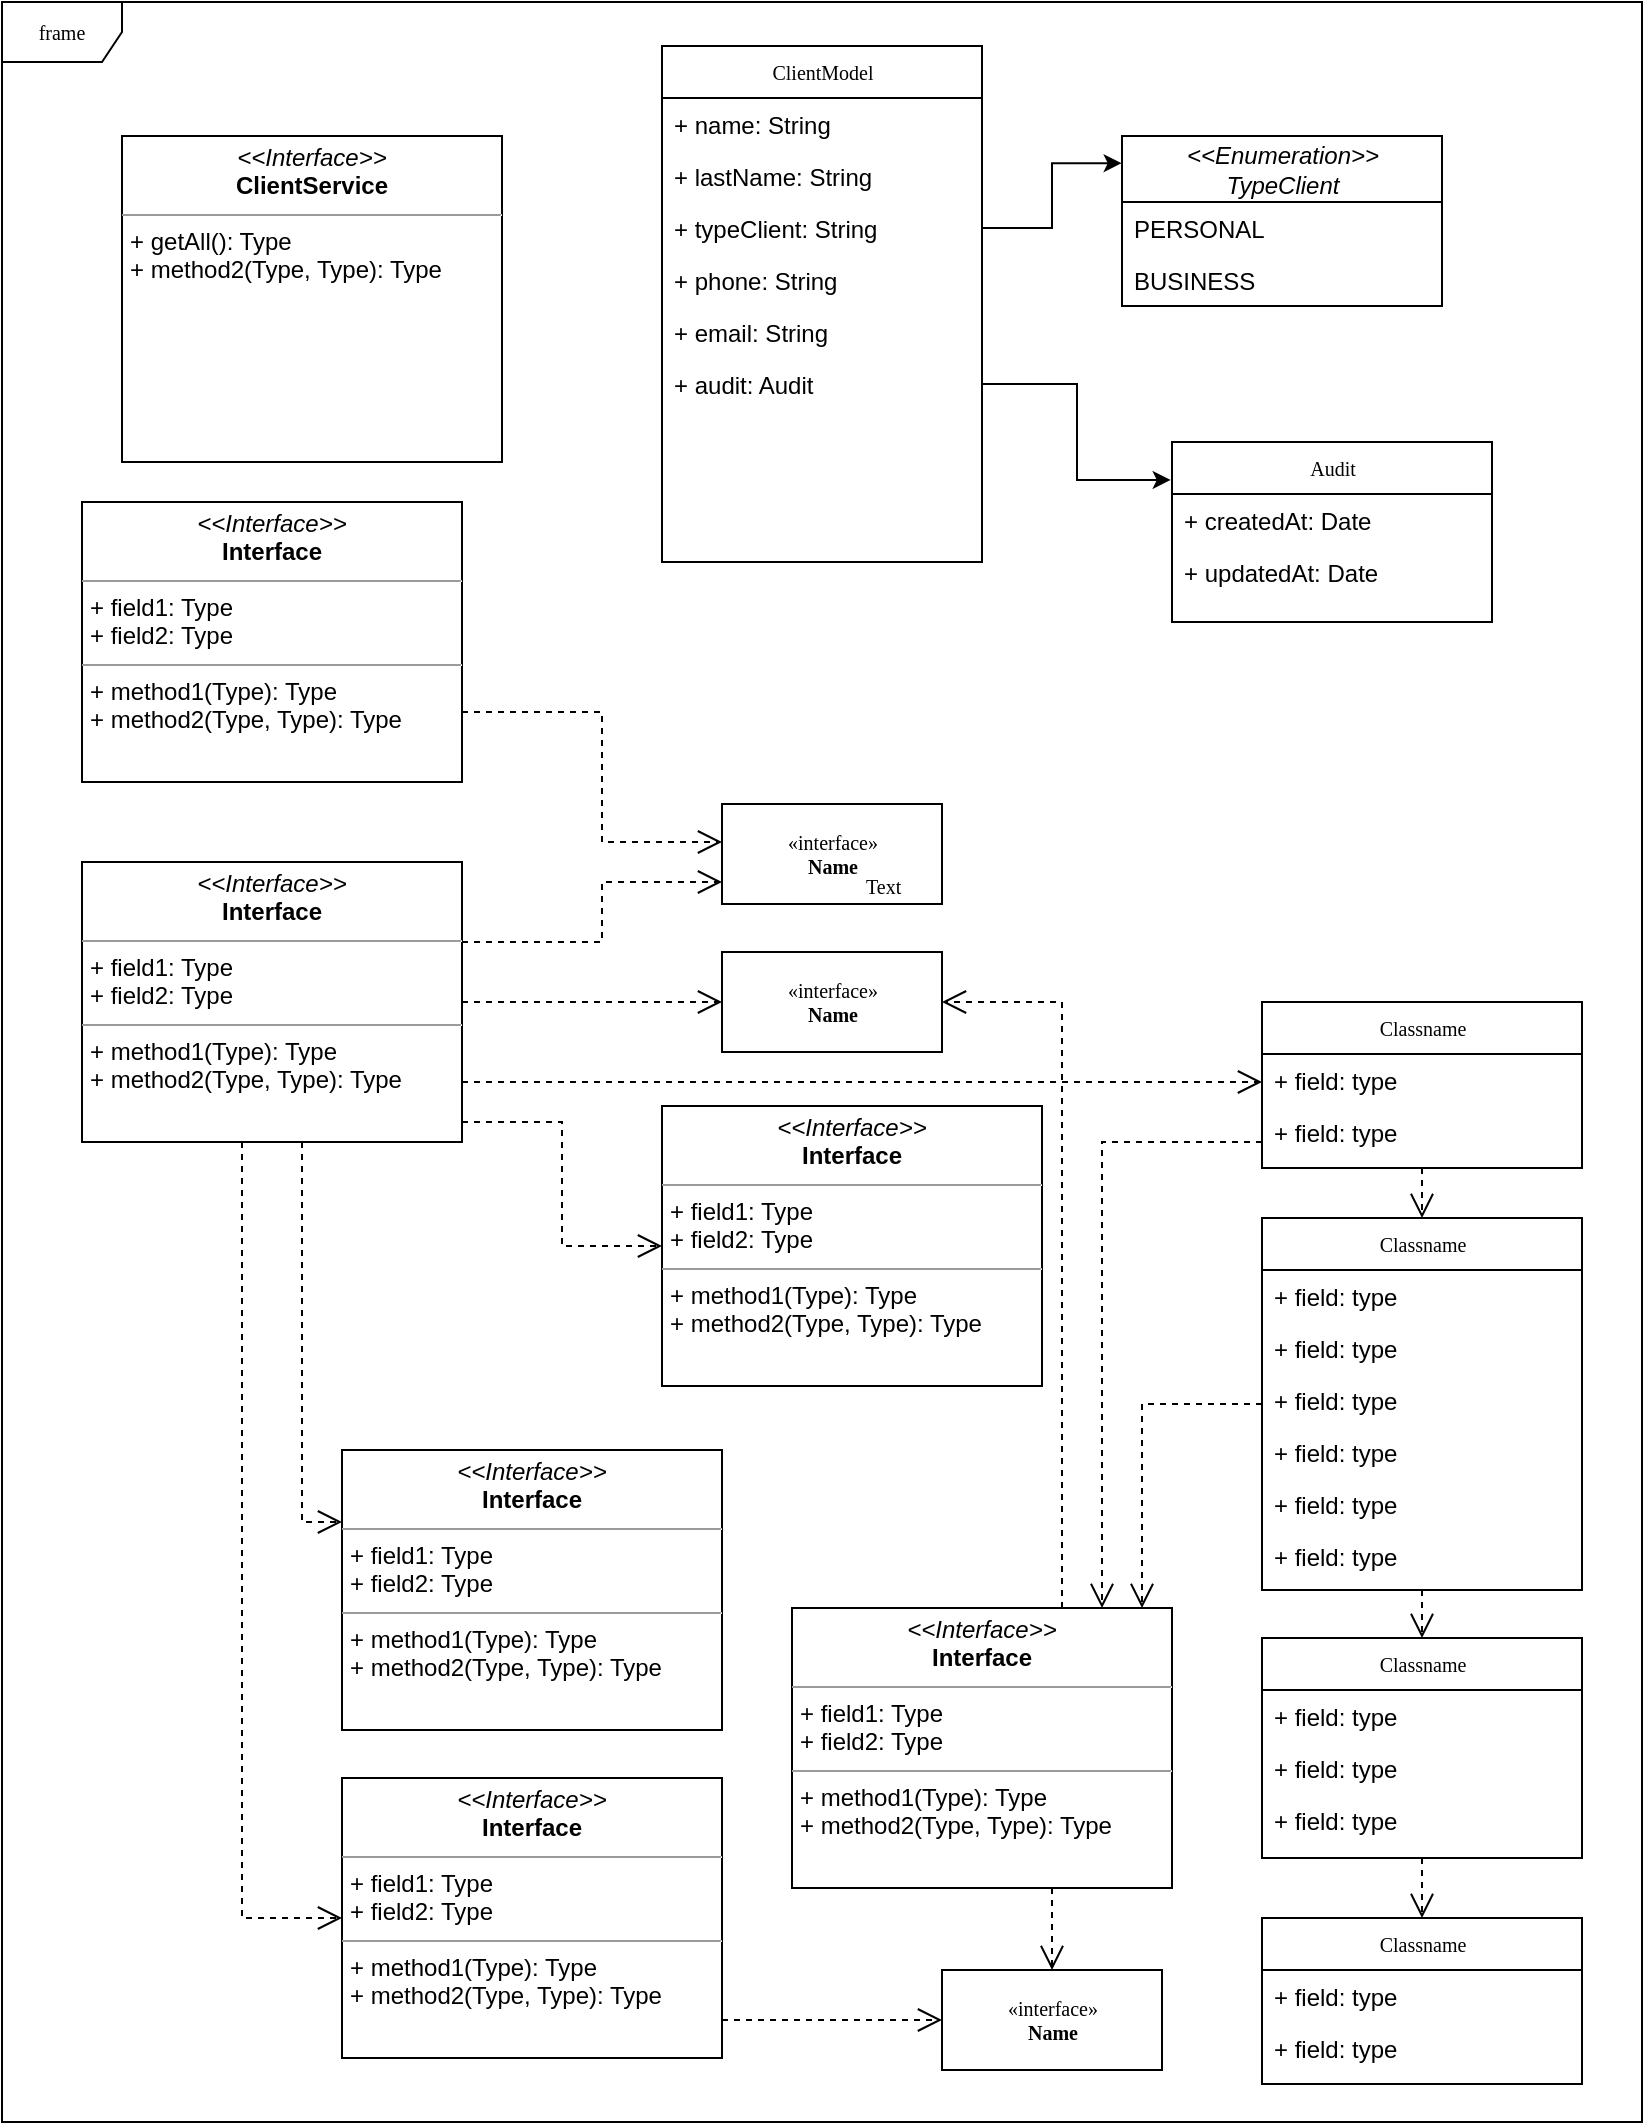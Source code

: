 <mxfile version="26.2.2" pages="3">
  <diagram name="Page-1" id="c4acf3e9-155e-7222-9cf6-157b1a14988f">
    <mxGraphModel dx="989" dy="576" grid="1" gridSize="10" guides="1" tooltips="1" connect="1" arrows="1" fold="1" page="1" pageScale="1" pageWidth="850" pageHeight="1100" background="none" math="0" shadow="0">
      <root>
        <mxCell id="0" />
        <mxCell id="1" parent="0" />
        <mxCell id="17acba5748e5396b-1" value="frame" style="shape=umlFrame;whiteSpace=wrap;html=1;rounded=0;shadow=0;comic=0;labelBackgroundColor=none;strokeWidth=1;fontFamily=Verdana;fontSize=10;align=center;" parent="1" vertex="1">
          <mxGeometry x="20" y="20" width="820" height="1060" as="geometry" />
        </mxCell>
        <mxCell id="5d2195bd80daf111-38" style="edgeStyle=orthogonalEdgeStyle;rounded=0;html=1;dashed=1;labelBackgroundColor=none;startFill=0;endArrow=open;endFill=0;endSize=10;fontFamily=Verdana;fontSize=10;" parent="1" source="17acba5748e5396b-2" target="5d2195bd80daf111-9" edge="1">
          <mxGeometry relative="1" as="geometry">
            <Array as="points">
              <mxPoint x="590" y="721" />
            </Array>
          </mxGeometry>
        </mxCell>
        <mxCell id="5d2195bd80daf111-40" style="edgeStyle=orthogonalEdgeStyle;rounded=0;html=1;dashed=1;labelBackgroundColor=none;startFill=0;endArrow=open;endFill=0;endSize=10;fontFamily=Verdana;fontSize=10;" parent="1" source="17acba5748e5396b-2" target="5d2195bd80daf111-1" edge="1">
          <mxGeometry relative="1" as="geometry">
            <Array as="points" />
          </mxGeometry>
        </mxCell>
        <mxCell id="17acba5748e5396b-2" value="Classname" style="swimlane;html=1;fontStyle=0;childLayout=stackLayout;horizontal=1;startSize=26;fillColor=none;horizontalStack=0;resizeParent=1;resizeLast=0;collapsible=1;marginBottom=0;swimlaneFillColor=#ffffff;rounded=0;shadow=0;comic=0;labelBackgroundColor=none;strokeWidth=1;fontFamily=Verdana;fontSize=10;align=center;" parent="1" vertex="1">
          <mxGeometry x="650" y="628" width="160" height="186" as="geometry" />
        </mxCell>
        <mxCell id="17acba5748e5396b-3" value="+ field: type" style="text;html=1;strokeColor=none;fillColor=none;align=left;verticalAlign=top;spacingLeft=4;spacingRight=4;whiteSpace=wrap;overflow=hidden;rotatable=0;points=[[0,0.5],[1,0.5]];portConstraint=eastwest;" parent="17acba5748e5396b-2" vertex="1">
          <mxGeometry y="26" width="160" height="26" as="geometry" />
        </mxCell>
        <mxCell id="17acba5748e5396b-4" value="+ field: type" style="text;html=1;strokeColor=none;fillColor=none;align=left;verticalAlign=top;spacingLeft=4;spacingRight=4;whiteSpace=wrap;overflow=hidden;rotatable=0;points=[[0,0.5],[1,0.5]];portConstraint=eastwest;" parent="17acba5748e5396b-2" vertex="1">
          <mxGeometry y="52" width="160" height="26" as="geometry" />
        </mxCell>
        <mxCell id="17acba5748e5396b-6" value="+ field: type" style="text;html=1;strokeColor=none;fillColor=none;align=left;verticalAlign=top;spacingLeft=4;spacingRight=4;whiteSpace=wrap;overflow=hidden;rotatable=0;points=[[0,0.5],[1,0.5]];portConstraint=eastwest;" parent="17acba5748e5396b-2" vertex="1">
          <mxGeometry y="78" width="160" height="26" as="geometry" />
        </mxCell>
        <mxCell id="17acba5748e5396b-9" value="+ field: type" style="text;html=1;strokeColor=none;fillColor=none;align=left;verticalAlign=top;spacingLeft=4;spacingRight=4;whiteSpace=wrap;overflow=hidden;rotatable=0;points=[[0,0.5],[1,0.5]];portConstraint=eastwest;" parent="17acba5748e5396b-2" vertex="1">
          <mxGeometry y="104" width="160" height="26" as="geometry" />
        </mxCell>
        <mxCell id="17acba5748e5396b-10" value="+ field: type" style="text;html=1;strokeColor=none;fillColor=none;align=left;verticalAlign=top;spacingLeft=4;spacingRight=4;whiteSpace=wrap;overflow=hidden;rotatable=0;points=[[0,0.5],[1,0.5]];portConstraint=eastwest;" parent="17acba5748e5396b-2" vertex="1">
          <mxGeometry y="130" width="160" height="26" as="geometry" />
        </mxCell>
        <mxCell id="17acba5748e5396b-8" value="+ field: type" style="text;html=1;strokeColor=none;fillColor=none;align=left;verticalAlign=top;spacingLeft=4;spacingRight=4;whiteSpace=wrap;overflow=hidden;rotatable=0;points=[[0,0.5],[1,0.5]];portConstraint=eastwest;" parent="17acba5748e5396b-2" vertex="1">
          <mxGeometry y="156" width="160" height="26" as="geometry" />
        </mxCell>
        <mxCell id="17acba5748e5396b-20" value="ClientModel" style="swimlane;html=1;fontStyle=0;childLayout=stackLayout;horizontal=1;startSize=26;fillColor=none;horizontalStack=0;resizeParent=1;resizeLast=0;collapsible=1;marginBottom=0;swimlaneFillColor=#ffffff;rounded=0;shadow=0;comic=0;labelBackgroundColor=none;strokeWidth=1;fontFamily=Verdana;fontSize=10;align=center;" parent="1" vertex="1">
          <mxGeometry x="350" y="42" width="160" height="258" as="geometry" />
        </mxCell>
        <mxCell id="17acba5748e5396b-21" value="+ name: String" style="text;html=1;strokeColor=none;fillColor=none;align=left;verticalAlign=top;spacingLeft=4;spacingRight=4;whiteSpace=wrap;overflow=hidden;rotatable=0;points=[[0,0.5],[1,0.5]];portConstraint=eastwest;" parent="17acba5748e5396b-20" vertex="1">
          <mxGeometry y="26" width="160" height="26" as="geometry" />
        </mxCell>
        <mxCell id="17acba5748e5396b-24" value="+ lastName: String" style="text;html=1;strokeColor=none;fillColor=none;align=left;verticalAlign=top;spacingLeft=4;spacingRight=4;whiteSpace=wrap;overflow=hidden;rotatable=0;points=[[0,0.5],[1,0.5]];portConstraint=eastwest;" parent="17acba5748e5396b-20" vertex="1">
          <mxGeometry y="52" width="160" height="26" as="geometry" />
        </mxCell>
        <mxCell id="17acba5748e5396b-26" value="+ typeClient: String" style="text;html=1;strokeColor=none;fillColor=none;align=left;verticalAlign=top;spacingLeft=4;spacingRight=4;whiteSpace=wrap;overflow=hidden;rotatable=0;points=[[0,0.5],[1,0.5]];portConstraint=eastwest;" parent="17acba5748e5396b-20" vertex="1">
          <mxGeometry y="78" width="160" height="26" as="geometry" />
        </mxCell>
        <mxCell id="fxJatiaY1eQ4EyGo6ne8-5" value="+ phone: String" style="text;html=1;strokeColor=none;fillColor=none;align=left;verticalAlign=top;spacingLeft=4;spacingRight=4;whiteSpace=wrap;overflow=hidden;rotatable=0;points=[[0,0.5],[1,0.5]];portConstraint=eastwest;" vertex="1" parent="17acba5748e5396b-20">
          <mxGeometry y="104" width="160" height="26" as="geometry" />
        </mxCell>
        <mxCell id="fxJatiaY1eQ4EyGo6ne8-6" value="+ email: String" style="text;html=1;strokeColor=none;fillColor=none;align=left;verticalAlign=top;spacingLeft=4;spacingRight=4;whiteSpace=wrap;overflow=hidden;rotatable=0;points=[[0,0.5],[1,0.5]];portConstraint=eastwest;" vertex="1" parent="17acba5748e5396b-20">
          <mxGeometry y="130" width="160" height="26" as="geometry" />
        </mxCell>
        <mxCell id="fxJatiaY1eQ4EyGo6ne8-13" value="+ audit: Audit" style="text;html=1;strokeColor=none;fillColor=none;align=left;verticalAlign=top;spacingLeft=4;spacingRight=4;whiteSpace=wrap;overflow=hidden;rotatable=0;points=[[0,0.5],[1,0.5]];portConstraint=eastwest;" vertex="1" parent="17acba5748e5396b-20">
          <mxGeometry y="156" width="160" height="26" as="geometry" />
        </mxCell>
        <mxCell id="fxJatiaY1eQ4EyGo6ne8-19" style="edgeStyle=orthogonalEdgeStyle;rounded=0;orthogonalLoop=1;jettySize=auto;html=1;exitX=1;exitY=0.5;exitDx=0;exitDy=0;" edge="1" parent="17acba5748e5396b-20" source="fxJatiaY1eQ4EyGo6ne8-6" target="fxJatiaY1eQ4EyGo6ne8-6">
          <mxGeometry relative="1" as="geometry" />
        </mxCell>
        <mxCell id="17acba5748e5396b-30" value="&lt;i style=&quot;font-family: Helvetica; font-size: 12px;&quot;&gt;&amp;lt;&amp;lt;Enumeration&amp;gt;&amp;gt;&lt;/i&gt;&lt;br style=&quot;font-family: Helvetica; font-size: 12px;&quot;&gt;&lt;div&gt;&lt;font face=&quot;Helvetica&quot;&gt;&lt;span style=&quot;font-size: 12px;&quot;&gt;&lt;i&gt;TypeClient&lt;/i&gt;&lt;/span&gt;&lt;/font&gt;&lt;/div&gt;" style="swimlane;html=1;fontStyle=0;childLayout=stackLayout;horizontal=1;startSize=33;fillColor=none;horizontalStack=0;resizeParent=1;resizeLast=0;collapsible=1;marginBottom=0;swimlaneFillColor=#ffffff;rounded=0;shadow=0;comic=0;labelBackgroundColor=none;strokeWidth=1;fontFamily=Verdana;fontSize=10;align=center;" parent="1" vertex="1">
          <mxGeometry x="580" y="87" width="160" height="85" as="geometry" />
        </mxCell>
        <mxCell id="17acba5748e5396b-31" value="PERSONAL" style="text;html=1;strokeColor=none;fillColor=none;align=left;verticalAlign=top;spacingLeft=4;spacingRight=4;whiteSpace=wrap;overflow=hidden;rotatable=0;points=[[0,0.5],[1,0.5]];portConstraint=eastwest;" parent="17acba5748e5396b-30" vertex="1">
          <mxGeometry y="33" width="160" height="26" as="geometry" />
        </mxCell>
        <mxCell id="17acba5748e5396b-33" value="BUSINESS" style="text;html=1;strokeColor=none;fillColor=none;align=left;verticalAlign=top;spacingLeft=4;spacingRight=4;whiteSpace=wrap;overflow=hidden;rotatable=0;points=[[0,0.5],[1,0.5]];portConstraint=eastwest;" parent="17acba5748e5396b-30" vertex="1">
          <mxGeometry y="59" width="160" height="26" as="geometry" />
        </mxCell>
        <mxCell id="17acba5748e5396b-44" value="Classname" style="swimlane;html=1;fontStyle=0;childLayout=stackLayout;horizontal=1;startSize=26;fillColor=none;horizontalStack=0;resizeParent=1;resizeLast=0;collapsible=1;marginBottom=0;swimlaneFillColor=#ffffff;rounded=0;shadow=0;comic=0;labelBackgroundColor=none;strokeWidth=1;fontFamily=Verdana;fontSize=10;align=center;" parent="1" vertex="1">
          <mxGeometry x="650" y="978" width="160" height="83" as="geometry" />
        </mxCell>
        <mxCell id="17acba5748e5396b-45" value="+ field: type" style="text;html=1;strokeColor=none;fillColor=none;align=left;verticalAlign=top;spacingLeft=4;spacingRight=4;whiteSpace=wrap;overflow=hidden;rotatable=0;points=[[0,0.5],[1,0.5]];portConstraint=eastwest;" parent="17acba5748e5396b-44" vertex="1">
          <mxGeometry y="26" width="160" height="26" as="geometry" />
        </mxCell>
        <mxCell id="17acba5748e5396b-47" value="+ field: type" style="text;html=1;strokeColor=none;fillColor=none;align=left;verticalAlign=top;spacingLeft=4;spacingRight=4;whiteSpace=wrap;overflow=hidden;rotatable=0;points=[[0,0.5],[1,0.5]];portConstraint=eastwest;" parent="17acba5748e5396b-44" vertex="1">
          <mxGeometry y="52" width="160" height="26" as="geometry" />
        </mxCell>
        <mxCell id="5d2195bd80daf111-39" style="edgeStyle=orthogonalEdgeStyle;rounded=0;html=1;dashed=1;labelBackgroundColor=none;startFill=0;endArrow=open;endFill=0;endSize=10;fontFamily=Verdana;fontSize=10;" parent="1" source="5d2195bd80daf111-1" target="17acba5748e5396b-44" edge="1">
          <mxGeometry relative="1" as="geometry" />
        </mxCell>
        <mxCell id="5d2195bd80daf111-1" value="Classname" style="swimlane;html=1;fontStyle=0;childLayout=stackLayout;horizontal=1;startSize=26;fillColor=none;horizontalStack=0;resizeParent=1;resizeLast=0;collapsible=1;marginBottom=0;swimlaneFillColor=#ffffff;rounded=0;shadow=0;comic=0;labelBackgroundColor=none;strokeWidth=1;fontFamily=Verdana;fontSize=10;align=center;" parent="1" vertex="1">
          <mxGeometry x="650" y="838" width="160" height="110" as="geometry" />
        </mxCell>
        <mxCell id="5d2195bd80daf111-2" value="+ field: type" style="text;html=1;strokeColor=none;fillColor=none;align=left;verticalAlign=top;spacingLeft=4;spacingRight=4;whiteSpace=wrap;overflow=hidden;rotatable=0;points=[[0,0.5],[1,0.5]];portConstraint=eastwest;" parent="5d2195bd80daf111-1" vertex="1">
          <mxGeometry y="26" width="160" height="26" as="geometry" />
        </mxCell>
        <mxCell id="5d2195bd80daf111-3" value="+ field: type" style="text;html=1;strokeColor=none;fillColor=none;align=left;verticalAlign=top;spacingLeft=4;spacingRight=4;whiteSpace=wrap;overflow=hidden;rotatable=0;points=[[0,0.5],[1,0.5]];portConstraint=eastwest;" parent="5d2195bd80daf111-1" vertex="1">
          <mxGeometry y="52" width="160" height="26" as="geometry" />
        </mxCell>
        <mxCell id="5d2195bd80daf111-4" value="+ field: type" style="text;html=1;strokeColor=none;fillColor=none;align=left;verticalAlign=top;spacingLeft=4;spacingRight=4;whiteSpace=wrap;overflow=hidden;rotatable=0;points=[[0,0.5],[1,0.5]];portConstraint=eastwest;" parent="5d2195bd80daf111-1" vertex="1">
          <mxGeometry y="78" width="160" height="26" as="geometry" />
        </mxCell>
        <mxCell id="5d2195bd80daf111-41" style="edgeStyle=orthogonalEdgeStyle;rounded=0;html=1;dashed=1;labelBackgroundColor=none;startFill=0;endArrow=open;endFill=0;endSize=10;fontFamily=Verdana;fontSize=10;" parent="1" source="5d2195bd80daf111-5" target="17acba5748e5396b-2" edge="1">
          <mxGeometry relative="1" as="geometry">
            <Array as="points" />
          </mxGeometry>
        </mxCell>
        <mxCell id="5d2195bd80daf111-5" value="Classname" style="swimlane;html=1;fontStyle=0;childLayout=stackLayout;horizontal=1;startSize=26;fillColor=none;horizontalStack=0;resizeParent=1;resizeLast=0;collapsible=1;marginBottom=0;swimlaneFillColor=#ffffff;rounded=0;shadow=0;comic=0;labelBackgroundColor=none;strokeWidth=1;fontFamily=Verdana;fontSize=10;align=center;" parent="1" vertex="1">
          <mxGeometry x="650" y="520" width="160" height="83" as="geometry" />
        </mxCell>
        <mxCell id="5d2195bd80daf111-6" value="+ field: type" style="text;html=1;strokeColor=none;fillColor=none;align=left;verticalAlign=top;spacingLeft=4;spacingRight=4;whiteSpace=wrap;overflow=hidden;rotatable=0;points=[[0,0.5],[1,0.5]];portConstraint=eastwest;" parent="5d2195bd80daf111-5" vertex="1">
          <mxGeometry y="26" width="160" height="26" as="geometry" />
        </mxCell>
        <mxCell id="5d2195bd80daf111-7" value="+ field: type" style="text;html=1;strokeColor=none;fillColor=none;align=left;verticalAlign=top;spacingLeft=4;spacingRight=4;whiteSpace=wrap;overflow=hidden;rotatable=0;points=[[0,0.5],[1,0.5]];portConstraint=eastwest;" parent="5d2195bd80daf111-5" vertex="1">
          <mxGeometry y="52" width="160" height="26" as="geometry" />
        </mxCell>
        <mxCell id="5d2195bd80daf111-8" value="&amp;laquo;interface&amp;raquo;&lt;br&gt;&lt;b&gt;Name&lt;/b&gt;" style="html=1;rounded=0;shadow=0;comic=0;labelBackgroundColor=none;strokeWidth=1;fontFamily=Verdana;fontSize=10;align=center;" parent="1" vertex="1">
          <mxGeometry x="490" y="1004" width="110" height="50" as="geometry" />
        </mxCell>
        <mxCell id="5d2195bd80daf111-35" style="edgeStyle=orthogonalEdgeStyle;rounded=0;html=1;dashed=1;labelBackgroundColor=none;startFill=0;endArrow=open;endFill=0;endSize=10;fontFamily=Verdana;fontSize=10;" parent="1" source="5d2195bd80daf111-9" target="5d2195bd80daf111-8" edge="1">
          <mxGeometry relative="1" as="geometry">
            <Array as="points">
              <mxPoint x="545" y="970" />
              <mxPoint x="545" y="970" />
            </Array>
          </mxGeometry>
        </mxCell>
        <mxCell id="5d2195bd80daf111-36" style="edgeStyle=orthogonalEdgeStyle;rounded=0;html=1;dashed=1;labelBackgroundColor=none;startFill=0;endArrow=open;endFill=0;endSize=10;fontFamily=Verdana;fontSize=10;" parent="1" source="5d2195bd80daf111-9" target="5d2195bd80daf111-13" edge="1">
          <mxGeometry relative="1" as="geometry">
            <Array as="points">
              <mxPoint x="550" y="520" />
            </Array>
          </mxGeometry>
        </mxCell>
        <mxCell id="5d2195bd80daf111-9" value="&lt;p style=&quot;margin:0px;margin-top:4px;text-align:center;&quot;&gt;&lt;i&gt;&amp;lt;&amp;lt;Interface&amp;gt;&amp;gt;&lt;/i&gt;&lt;br/&gt;&lt;b&gt;Interface&lt;/b&gt;&lt;/p&gt;&lt;hr size=&quot;1&quot;/&gt;&lt;p style=&quot;margin:0px;margin-left:4px;&quot;&gt;+ field1: Type&lt;br/&gt;+ field2: Type&lt;/p&gt;&lt;hr size=&quot;1&quot;/&gt;&lt;p style=&quot;margin:0px;margin-left:4px;&quot;&gt;+ method1(Type): Type&lt;br/&gt;+ method2(Type, Type): Type&lt;/p&gt;" style="verticalAlign=top;align=left;overflow=fill;fontSize=12;fontFamily=Helvetica;html=1;rounded=0;shadow=0;comic=0;labelBackgroundColor=none;strokeWidth=1" parent="1" vertex="1">
          <mxGeometry x="415" y="823" width="190" height="140" as="geometry" />
        </mxCell>
        <mxCell id="5d2195bd80daf111-10" value="&lt;p style=&quot;margin:0px;margin-top:4px;text-align:center;&quot;&gt;&lt;i&gt;&amp;lt;&amp;lt;Interface&amp;gt;&amp;gt;&lt;/i&gt;&lt;br/&gt;&lt;b&gt;Interface&lt;/b&gt;&lt;/p&gt;&lt;hr size=&quot;1&quot;/&gt;&lt;p style=&quot;margin:0px;margin-left:4px;&quot;&gt;+ field1: Type&lt;br/&gt;+ field2: Type&lt;/p&gt;&lt;hr size=&quot;1&quot;/&gt;&lt;p style=&quot;margin:0px;margin-left:4px;&quot;&gt;+ method1(Type): Type&lt;br/&gt;+ method2(Type, Type): Type&lt;/p&gt;" style="verticalAlign=top;align=left;overflow=fill;fontSize=12;fontFamily=Helvetica;html=1;rounded=0;shadow=0;comic=0;labelBackgroundColor=none;strokeWidth=1" parent="1" vertex="1">
          <mxGeometry x="350" y="572" width="190" height="140" as="geometry" />
        </mxCell>
        <mxCell id="5d2195bd80daf111-34" style="edgeStyle=orthogonalEdgeStyle;rounded=0;html=1;dashed=1;labelBackgroundColor=none;startFill=0;endArrow=open;endFill=0;endSize=10;fontFamily=Verdana;fontSize=10;" parent="1" source="5d2195bd80daf111-11" target="5d2195bd80daf111-8" edge="1">
          <mxGeometry relative="1" as="geometry">
            <Array as="points">
              <mxPoint x="410" y="1029" />
              <mxPoint x="410" y="1029" />
            </Array>
          </mxGeometry>
        </mxCell>
        <mxCell id="5d2195bd80daf111-11" value="&lt;p style=&quot;margin:0px;margin-top:4px;text-align:center;&quot;&gt;&lt;i&gt;&amp;lt;&amp;lt;Interface&amp;gt;&amp;gt;&lt;/i&gt;&lt;br/&gt;&lt;b&gt;Interface&lt;/b&gt;&lt;/p&gt;&lt;hr size=&quot;1&quot;/&gt;&lt;p style=&quot;margin:0px;margin-left:4px;&quot;&gt;+ field1: Type&lt;br/&gt;+ field2: Type&lt;/p&gt;&lt;hr size=&quot;1&quot;/&gt;&lt;p style=&quot;margin:0px;margin-left:4px;&quot;&gt;+ method1(Type): Type&lt;br/&gt;+ method2(Type, Type): Type&lt;/p&gt;" style="verticalAlign=top;align=left;overflow=fill;fontSize=12;fontFamily=Helvetica;html=1;rounded=0;shadow=0;comic=0;labelBackgroundColor=none;strokeWidth=1" parent="1" vertex="1">
          <mxGeometry x="190" y="908" width="190" height="140" as="geometry" />
        </mxCell>
        <mxCell id="5d2195bd80daf111-12" value="&lt;p style=&quot;margin:0px;margin-top:4px;text-align:center;&quot;&gt;&lt;i&gt;&amp;lt;&amp;lt;Interface&amp;gt;&amp;gt;&lt;/i&gt;&lt;br/&gt;&lt;b&gt;Interface&lt;/b&gt;&lt;/p&gt;&lt;hr size=&quot;1&quot;/&gt;&lt;p style=&quot;margin:0px;margin-left:4px;&quot;&gt;+ field1: Type&lt;br/&gt;+ field2: Type&lt;/p&gt;&lt;hr size=&quot;1&quot;/&gt;&lt;p style=&quot;margin:0px;margin-left:4px;&quot;&gt;+ method1(Type): Type&lt;br/&gt;+ method2(Type, Type): Type&lt;/p&gt;" style="verticalAlign=top;align=left;overflow=fill;fontSize=12;fontFamily=Helvetica;html=1;rounded=0;shadow=0;comic=0;labelBackgroundColor=none;strokeWidth=1" parent="1" vertex="1">
          <mxGeometry x="190" y="744" width="190" height="140" as="geometry" />
        </mxCell>
        <mxCell id="5d2195bd80daf111-13" value="&amp;laquo;interface&amp;raquo;&lt;br&gt;&lt;b&gt;Name&lt;/b&gt;" style="html=1;rounded=0;shadow=0;comic=0;labelBackgroundColor=none;strokeWidth=1;fontFamily=Verdana;fontSize=10;align=center;" parent="1" vertex="1">
          <mxGeometry x="380" y="495" width="110" height="50" as="geometry" />
        </mxCell>
        <mxCell id="5d2195bd80daf111-14" value="&amp;laquo;interface&amp;raquo;&lt;br&gt;&lt;b&gt;Name&lt;/b&gt;" style="html=1;rounded=0;shadow=0;comic=0;labelBackgroundColor=none;strokeWidth=1;fontFamily=Verdana;fontSize=10;align=center;" parent="1" vertex="1">
          <mxGeometry x="380" y="421" width="110" height="50" as="geometry" />
        </mxCell>
        <mxCell id="5d2195bd80daf111-16" value="Text" style="text;html=1;resizable=0;points=[];autosize=1;align=left;verticalAlign=top;spacingTop=-4;fontSize=10;fontFamily=Verdana;fontColor=#000000;" parent="1" vertex="1">
          <mxGeometry x="450" y="454" width="40" height="10" as="geometry" />
        </mxCell>
        <mxCell id="5d2195bd80daf111-18" value="&lt;p style=&quot;margin:0px;margin-top:4px;text-align:center;&quot;&gt;&lt;i&gt;&amp;lt;&amp;lt;Interface&amp;gt;&amp;gt;&lt;/i&gt;&lt;br&gt;&lt;b&gt;ClientService&lt;/b&gt;&lt;/p&gt;&lt;hr size=&quot;1&quot;&gt;&lt;p style=&quot;margin:0px;margin-left:4px;&quot;&gt;+ getAll(): Type&lt;br&gt;+ method2(Type, Type): Type&lt;/p&gt;" style="verticalAlign=top;align=left;overflow=fill;fontSize=12;fontFamily=Helvetica;html=1;rounded=0;shadow=0;comic=0;labelBackgroundColor=none;strokeWidth=1" parent="1" vertex="1">
          <mxGeometry x="80" y="87" width="190" height="163" as="geometry" />
        </mxCell>
        <mxCell id="5d2195bd80daf111-27" style="edgeStyle=orthogonalEdgeStyle;rounded=0;html=1;exitX=1;exitY=0.75;dashed=1;labelBackgroundColor=none;startFill=0;endArrow=open;endFill=0;endSize=10;fontFamily=Verdana;fontSize=10;" parent="1" source="5d2195bd80daf111-19" target="5d2195bd80daf111-14" edge="1">
          <mxGeometry relative="1" as="geometry">
            <Array as="points">
              <mxPoint x="320" y="375" />
              <mxPoint x="320" y="440" />
            </Array>
          </mxGeometry>
        </mxCell>
        <mxCell id="5d2195bd80daf111-19" value="&lt;p style=&quot;margin:0px;margin-top:4px;text-align:center;&quot;&gt;&lt;i&gt;&amp;lt;&amp;lt;Interface&amp;gt;&amp;gt;&lt;/i&gt;&lt;br/&gt;&lt;b&gt;Interface&lt;/b&gt;&lt;/p&gt;&lt;hr size=&quot;1&quot;/&gt;&lt;p style=&quot;margin:0px;margin-left:4px;&quot;&gt;+ field1: Type&lt;br/&gt;+ field2: Type&lt;/p&gt;&lt;hr size=&quot;1&quot;/&gt;&lt;p style=&quot;margin:0px;margin-left:4px;&quot;&gt;+ method1(Type): Type&lt;br/&gt;+ method2(Type, Type): Type&lt;/p&gt;" style="verticalAlign=top;align=left;overflow=fill;fontSize=12;fontFamily=Helvetica;html=1;rounded=0;shadow=0;comic=0;labelBackgroundColor=none;strokeWidth=1" parent="1" vertex="1">
          <mxGeometry x="60" y="270" width="190" height="140" as="geometry" />
        </mxCell>
        <mxCell id="5d2195bd80daf111-28" style="edgeStyle=orthogonalEdgeStyle;rounded=0;html=1;dashed=1;labelBackgroundColor=none;startFill=0;endArrow=open;endFill=0;endSize=10;fontFamily=Verdana;fontSize=10;" parent="1" source="5d2195bd80daf111-20" target="5d2195bd80daf111-14" edge="1">
          <mxGeometry relative="1" as="geometry">
            <Array as="points">
              <mxPoint x="320" y="490" />
              <mxPoint x="320" y="460" />
            </Array>
          </mxGeometry>
        </mxCell>
        <mxCell id="5d2195bd80daf111-29" style="edgeStyle=orthogonalEdgeStyle;rounded=0;html=1;dashed=1;labelBackgroundColor=none;startFill=0;endArrow=open;endFill=0;endSize=10;fontFamily=Verdana;fontSize=10;" parent="1" source="5d2195bd80daf111-20" target="5d2195bd80daf111-13" edge="1">
          <mxGeometry relative="1" as="geometry" />
        </mxCell>
        <mxCell id="5d2195bd80daf111-30" style="edgeStyle=orthogonalEdgeStyle;rounded=0;html=1;dashed=1;labelBackgroundColor=none;startFill=0;endArrow=open;endFill=0;endSize=10;fontFamily=Verdana;fontSize=10;" parent="1" source="5d2195bd80daf111-20" target="5d2195bd80daf111-10" edge="1">
          <mxGeometry relative="1" as="geometry">
            <Array as="points">
              <mxPoint x="300" y="580" />
              <mxPoint x="300" y="642" />
            </Array>
          </mxGeometry>
        </mxCell>
        <mxCell id="5d2195bd80daf111-31" style="edgeStyle=orthogonalEdgeStyle;rounded=0;html=1;dashed=1;labelBackgroundColor=none;startFill=0;endArrow=open;endFill=0;endSize=10;fontFamily=Verdana;fontSize=10;" parent="1" source="5d2195bd80daf111-20" target="5d2195bd80daf111-5" edge="1">
          <mxGeometry relative="1" as="geometry">
            <Array as="points">
              <mxPoint x="350" y="560" />
              <mxPoint x="350" y="560" />
            </Array>
          </mxGeometry>
        </mxCell>
        <mxCell id="5d2195bd80daf111-32" style="edgeStyle=orthogonalEdgeStyle;rounded=0;html=1;dashed=1;labelBackgroundColor=none;startFill=0;endArrow=open;endFill=0;endSize=10;fontFamily=Verdana;fontSize=10;" parent="1" source="5d2195bd80daf111-20" target="5d2195bd80daf111-12" edge="1">
          <mxGeometry relative="1" as="geometry">
            <Array as="points">
              <mxPoint x="170" y="780" />
            </Array>
          </mxGeometry>
        </mxCell>
        <mxCell id="5d2195bd80daf111-33" style="edgeStyle=orthogonalEdgeStyle;rounded=0;html=1;dashed=1;labelBackgroundColor=none;startFill=0;endArrow=open;endFill=0;endSize=10;fontFamily=Verdana;fontSize=10;" parent="1" source="5d2195bd80daf111-20" target="5d2195bd80daf111-11" edge="1">
          <mxGeometry relative="1" as="geometry">
            <Array as="points">
              <mxPoint x="140" y="978" />
            </Array>
          </mxGeometry>
        </mxCell>
        <mxCell id="5d2195bd80daf111-20" value="&lt;p style=&quot;margin:0px;margin-top:4px;text-align:center;&quot;&gt;&lt;i&gt;&amp;lt;&amp;lt;Interface&amp;gt;&amp;gt;&lt;/i&gt;&lt;br/&gt;&lt;b&gt;Interface&lt;/b&gt;&lt;/p&gt;&lt;hr size=&quot;1&quot;/&gt;&lt;p style=&quot;margin:0px;margin-left:4px;&quot;&gt;+ field1: Type&lt;br/&gt;+ field2: Type&lt;/p&gt;&lt;hr size=&quot;1&quot;/&gt;&lt;p style=&quot;margin:0px;margin-left:4px;&quot;&gt;+ method1(Type): Type&lt;br/&gt;+ method2(Type, Type): Type&lt;/p&gt;" style="verticalAlign=top;align=left;overflow=fill;fontSize=12;fontFamily=Helvetica;html=1;rounded=0;shadow=0;comic=0;labelBackgroundColor=none;strokeWidth=1" parent="1" vertex="1">
          <mxGeometry x="60" y="450" width="190" height="140" as="geometry" />
        </mxCell>
        <mxCell id="5d2195bd80daf111-37" style="edgeStyle=orthogonalEdgeStyle;rounded=0;html=1;dashed=1;labelBackgroundColor=none;startFill=0;endArrow=open;endFill=0;endSize=10;fontFamily=Verdana;fontSize=10;" parent="1" source="5d2195bd80daf111-5" target="5d2195bd80daf111-9" edge="1">
          <mxGeometry relative="1" as="geometry">
            <Array as="points">
              <mxPoint x="570" y="590" />
            </Array>
          </mxGeometry>
        </mxCell>
        <mxCell id="fxJatiaY1eQ4EyGo6ne8-3" value="" style="edgeStyle=orthogonalEdgeStyle;rounded=0;orthogonalLoop=1;jettySize=auto;html=1;entryX=-0.001;entryY=0.16;entryDx=0;entryDy=0;entryPerimeter=0;" edge="1" parent="1" source="17acba5748e5396b-26" target="17acba5748e5396b-30">
          <mxGeometry relative="1" as="geometry" />
        </mxCell>
        <mxCell id="fxJatiaY1eQ4EyGo6ne8-7" value="Audit" style="swimlane;html=1;fontStyle=0;childLayout=stackLayout;horizontal=1;startSize=26;fillColor=none;horizontalStack=0;resizeParent=1;resizeLast=0;collapsible=1;marginBottom=0;swimlaneFillColor=#ffffff;rounded=0;shadow=0;comic=0;labelBackgroundColor=none;strokeWidth=1;fontFamily=Verdana;fontSize=10;align=center;" vertex="1" parent="1">
          <mxGeometry x="605" y="240" width="160" height="90" as="geometry" />
        </mxCell>
        <mxCell id="fxJatiaY1eQ4EyGo6ne8-8" value="+ createdAt: Date" style="text;html=1;strokeColor=none;fillColor=none;align=left;verticalAlign=top;spacingLeft=4;spacingRight=4;whiteSpace=wrap;overflow=hidden;rotatable=0;points=[[0,0.5],[1,0.5]];portConstraint=eastwest;" vertex="1" parent="fxJatiaY1eQ4EyGo6ne8-7">
          <mxGeometry y="26" width="160" height="26" as="geometry" />
        </mxCell>
        <mxCell id="fxJatiaY1eQ4EyGo6ne8-9" value="+ updatedAt: Date" style="text;html=1;strokeColor=none;fillColor=none;align=left;verticalAlign=top;spacingLeft=4;spacingRight=4;whiteSpace=wrap;overflow=hidden;rotatable=0;points=[[0,0.5],[1,0.5]];portConstraint=eastwest;" vertex="1" parent="fxJatiaY1eQ4EyGo6ne8-7">
          <mxGeometry y="52" width="160" height="26" as="geometry" />
        </mxCell>
        <mxCell id="fxJatiaY1eQ4EyGo6ne8-18" value="" style="edgeStyle=orthogonalEdgeStyle;rounded=0;orthogonalLoop=1;jettySize=auto;html=1;entryX=-0.004;entryY=0.211;entryDx=0;entryDy=0;entryPerimeter=0;" edge="1" parent="1" source="fxJatiaY1eQ4EyGo6ne8-13" target="fxJatiaY1eQ4EyGo6ne8-7">
          <mxGeometry relative="1" as="geometry" />
        </mxCell>
      </root>
    </mxGraphModel>
  </diagram>
  <diagram id="NvjmD33tDzZ0oH_J858b" name="Página-2">
    <mxGraphModel dx="2022" dy="696" grid="1" gridSize="10" guides="1" tooltips="1" connect="1" arrows="1" fold="1" page="1" pageScale="1" pageWidth="827" pageHeight="1169" math="0" shadow="0">
      <root>
        <mxCell id="0" />
        <mxCell id="1" parent="0" />
        <mxCell id="EGghJuv-b2jkYaArtv-v-29" style="edgeStyle=orthogonalEdgeStyle;rounded=0;orthogonalLoop=1;jettySize=auto;html=1;entryX=0.5;entryY=0;entryDx=0;entryDy=0;" edge="1" parent="1" source="EGghJuv-b2jkYaArtv-v-1" target="EGghJuv-b2jkYaArtv-v-25">
          <mxGeometry relative="1" as="geometry" />
        </mxCell>
        <mxCell id="EGghJuv-b2jkYaArtv-v-1" value="service-customer&lt;div&gt;:8181&lt;/div&gt;" style="rounded=1;whiteSpace=wrap;html=1;fillColor=#f8cecc;strokeColor=#b85450;" vertex="1" parent="1">
          <mxGeometry x="390" y="180" width="170" height="83" as="geometry" />
        </mxCell>
        <mxCell id="EGghJuv-b2jkYaArtv-v-30" style="edgeStyle=orthogonalEdgeStyle;rounded=0;orthogonalLoop=1;jettySize=auto;html=1;entryX=0.5;entryY=1;entryDx=0;entryDy=0;" edge="1" parent="1" source="EGghJuv-b2jkYaArtv-v-2" target="EGghJuv-b2jkYaArtv-v-25">
          <mxGeometry relative="1" as="geometry" />
        </mxCell>
        <mxCell id="EGghJuv-b2jkYaArtv-v-2" value="service-product&lt;div&gt;:8383&lt;/div&gt;" style="rounded=1;whiteSpace=wrap;html=1;fillColor=#f8cecc;strokeColor=#b85450;" vertex="1" parent="1">
          <mxGeometry x="400" y="370" width="160" height="82" as="geometry" />
        </mxCell>
        <mxCell id="EGghJuv-b2jkYaArtv-v-36" style="edgeStyle=orthogonalEdgeStyle;rounded=0;orthogonalLoop=1;jettySize=auto;html=1;" edge="1" parent="1" source="EGghJuv-b2jkYaArtv-v-4" target="EGghJuv-b2jkYaArtv-v-10">
          <mxGeometry relative="1" as="geometry" />
        </mxCell>
        <mxCell id="EGghJuv-b2jkYaArtv-v-37" value="configurations" style="edgeLabel;html=1;align=center;verticalAlign=middle;resizable=0;points=[];" vertex="1" connectable="0" parent="EGghJuv-b2jkYaArtv-v-36">
          <mxGeometry x="-0.315" y="-1" relative="1" as="geometry">
            <mxPoint as="offset" />
          </mxGeometry>
        </mxCell>
        <mxCell id="EGghJuv-b2jkYaArtv-v-4" value="config-server-bc&lt;div&gt;:8888&lt;/div&gt;" style="rounded=1;whiteSpace=wrap;html=1;fillColor=#d5e8d4;strokeColor=#82b366;" vertex="1" parent="1">
          <mxGeometry x="510" y="140" width="110" height="60" as="geometry" />
        </mxCell>
        <mxCell id="EGghJuv-b2jkYaArtv-v-10" value="GitHub" style="ellipse;shape=cloud;whiteSpace=wrap;html=1;fillColor=#647687;fontColor=#ffffff;strokeColor=#314354;" vertex="1" parent="1">
          <mxGeometry x="660" y="20" width="120" height="80" as="geometry" />
        </mxCell>
        <mxCell id="EGghJuv-b2jkYaArtv-v-25" value="discovery-service&lt;div&gt;:8761&lt;/div&gt;" style="rounded=1;whiteSpace=wrap;html=1;fillColor=#e1d5e7;strokeColor=#9673a6;" vertex="1" parent="1">
          <mxGeometry x="230" y="280" width="120" height="60" as="geometry" />
        </mxCell>
        <mxCell id="EGghJuv-b2jkYaArtv-v-31" value="MongoDB" style="shape=cylinder3;whiteSpace=wrap;html=1;boundedLbl=1;backgroundOutline=1;size=15;fillColor=#dae8fc;strokeColor=#6c8ebf;" vertex="1" parent="1">
          <mxGeometry x="680" y="200" width="60" height="80" as="geometry" />
        </mxCell>
        <mxCell id="EGghJuv-b2jkYaArtv-v-32" style="edgeStyle=orthogonalEdgeStyle;rounded=0;orthogonalLoop=1;jettySize=auto;html=1;entryX=-0.056;entryY=0.415;entryDx=0;entryDy=0;entryPerimeter=0;" edge="1" parent="1" source="EGghJuv-b2jkYaArtv-v-1" target="EGghJuv-b2jkYaArtv-v-31">
          <mxGeometry relative="1" as="geometry" />
        </mxCell>
        <mxCell id="EGghJuv-b2jkYaArtv-v-33" value="MongoDB" style="shape=cylinder3;whiteSpace=wrap;html=1;boundedLbl=1;backgroundOutline=1;size=15;fillColor=#dae8fc;strokeColor=#6c8ebf;" vertex="1" parent="1">
          <mxGeometry x="690" y="372" width="60" height="80" as="geometry" />
        </mxCell>
        <mxCell id="EGghJuv-b2jkYaArtv-v-34" style="edgeStyle=orthogonalEdgeStyle;rounded=0;orthogonalLoop=1;jettySize=auto;html=1;entryX=0;entryY=0.5;entryDx=0;entryDy=0;entryPerimeter=0;" edge="1" parent="1" source="EGghJuv-b2jkYaArtv-v-2" target="EGghJuv-b2jkYaArtv-v-33">
          <mxGeometry relative="1" as="geometry" />
        </mxCell>
        <mxCell id="EGghJuv-b2jkYaArtv-v-35" value="config-server-bc&lt;div&gt;:8888&lt;/div&gt;" style="rounded=1;whiteSpace=wrap;html=1;fillColor=#d5e8d4;strokeColor=#82b366;" vertex="1" parent="1">
          <mxGeometry x="520" y="440" width="110" height="60" as="geometry" />
        </mxCell>
        <mxCell id="EGghJuv-b2jkYaArtv-v-38" value="GitHub" style="ellipse;shape=cloud;whiteSpace=wrap;html=1;fillColor=#647687;fontColor=#ffffff;strokeColor=#314354;" vertex="1" parent="1">
          <mxGeometry x="650" y="545" width="120" height="80" as="geometry" />
        </mxCell>
        <mxCell id="EGghJuv-b2jkYaArtv-v-39" style="edgeStyle=orthogonalEdgeStyle;rounded=0;orthogonalLoop=1;jettySize=auto;html=1;entryX=0.4;entryY=0.1;entryDx=0;entryDy=0;entryPerimeter=0;" edge="1" parent="1" source="EGghJuv-b2jkYaArtv-v-35" target="EGghJuv-b2jkYaArtv-v-38">
          <mxGeometry relative="1" as="geometry" />
        </mxCell>
        <mxCell id="EGghJuv-b2jkYaArtv-v-40" value="configurations" style="edgeLabel;html=1;align=center;verticalAlign=middle;resizable=0;points=[];" vertex="1" connectable="0" parent="EGghJuv-b2jkYaArtv-v-39">
          <mxGeometry x="0.257" y="-2" relative="1" as="geometry">
            <mxPoint as="offset" />
          </mxGeometry>
        </mxCell>
        <mxCell id="EGghJuv-b2jkYaArtv-v-44" value="LEYENDA" style="swimlane;whiteSpace=wrap;html=1;" vertex="1" parent="1">
          <mxGeometry x="-60" y="452" width="350" height="200" as="geometry" />
        </mxCell>
        <mxCell id="EGghJuv-b2jkYaArtv-v-46" value="" style="rounded=1;whiteSpace=wrap;html=1;fillColor=#f8cecc;strokeColor=#b85450;" vertex="1" parent="EGghJuv-b2jkYaArtv-v-44">
          <mxGeometry x="10" y="44" width="40" height="20" as="geometry" />
        </mxCell>
        <mxCell id="EGghJuv-b2jkYaArtv-v-47" value="Microservicios API REST" style="text;html=1;align=left;verticalAlign=middle;whiteSpace=wrap;rounded=0;" vertex="1" parent="EGghJuv-b2jkYaArtv-v-44">
          <mxGeometry x="60" y="40" width="140" height="30" as="geometry" />
        </mxCell>
        <mxCell id="EGghJuv-b2jkYaArtv-v-48" value="" style="rounded=1;whiteSpace=wrap;html=1;fillColor=#d5e8d4;strokeColor=#82b366;" vertex="1" parent="EGghJuv-b2jkYaArtv-v-44">
          <mxGeometry x="10" y="74" width="40" height="20" as="geometry" />
        </mxCell>
        <mxCell id="EGghJuv-b2jkYaArtv-v-49" value="Servicio de configuración (spring-cloud-config-server)" style="text;html=1;align=left;verticalAlign=middle;whiteSpace=wrap;rounded=0;" vertex="1" parent="EGghJuv-b2jkYaArtv-v-44">
          <mxGeometry x="60" y="70" width="290" height="30" as="geometry" />
        </mxCell>
        <mxCell id="EGghJuv-b2jkYaArtv-v-53" value="" style="rounded=1;whiteSpace=wrap;html=1;fillColor=#dae8fc;strokeColor=#6c8ebf;" vertex="1" parent="EGghJuv-b2jkYaArtv-v-44">
          <mxGeometry x="10" y="104" width="40" height="20" as="geometry" />
        </mxCell>
        <mxCell id="EGghJuv-b2jkYaArtv-v-54" value="Colección MongoDB" style="text;html=1;align=left;verticalAlign=middle;whiteSpace=wrap;rounded=0;" vertex="1" parent="EGghJuv-b2jkYaArtv-v-44">
          <mxGeometry x="60" y="100" width="140" height="30" as="geometry" />
        </mxCell>
        <mxCell id="EGghJuv-b2jkYaArtv-v-58" value="" style="rounded=1;whiteSpace=wrap;html=1;fillColor=#647687;strokeColor=#314354;fontColor=#ffffff;" vertex="1" parent="EGghJuv-b2jkYaArtv-v-44">
          <mxGeometry x="10" y="134" width="40" height="20" as="geometry" />
        </mxCell>
        <mxCell id="EGghJuv-b2jkYaArtv-v-59" value="Repositorio GitHub" style="text;html=1;align=left;verticalAlign=middle;whiteSpace=wrap;rounded=0;" vertex="1" parent="EGghJuv-b2jkYaArtv-v-44">
          <mxGeometry x="60" y="130" width="140" height="30" as="geometry" />
        </mxCell>
        <mxCell id="EGghJuv-b2jkYaArtv-v-60" value="" style="rounded=1;whiteSpace=wrap;html=1;fillColor=#e1d5e7;strokeColor=#9673a6;" vertex="1" parent="EGghJuv-b2jkYaArtv-v-44">
          <mxGeometry x="10" y="164" width="40" height="20" as="geometry" />
        </mxCell>
        <mxCell id="EGghJuv-b2jkYaArtv-v-61" value="Servicio localización (spring-cloud-starter-netflix-eureka-server)" style="text;html=1;align=left;verticalAlign=middle;whiteSpace=wrap;rounded=0;" vertex="1" parent="EGghJuv-b2jkYaArtv-v-44">
          <mxGeometry x="60" y="160" width="290" height="30" as="geometry" />
        </mxCell>
      </root>
    </mxGraphModel>
  </diagram>
  <diagram id="J6Zt1OZbu22toseDx72a" name="service-customer">
    <mxGraphModel dx="1142" dy="672" grid="1" gridSize="10" guides="1" tooltips="1" connect="1" arrows="1" fold="1" page="1" pageScale="1" pageWidth="827" pageHeight="1169" math="0" shadow="0">
      <root>
        <mxCell id="0" />
        <mxCell id="1" parent="0" />
        <mxCell id="7jKar9Oq4WMOaTZj31np-1" value="Api" style="shape=umlLifeline;perimeter=lifelinePerimeter;whiteSpace=wrap;html=1;container=1;dropTarget=0;collapsible=0;recursiveResize=0;outlineConnect=0;portConstraint=eastwest;newEdgeStyle={&quot;curved&quot;:0,&quot;rounded&quot;:0};" vertex="1" parent="1">
          <mxGeometry x="240" y="40" width="100" height="1070" as="geometry" />
        </mxCell>
        <mxCell id="7jKar9Oq4WMOaTZj31np-12" value="" style="html=1;points=[[0,0,0,0,5],[0,1,0,0,-5],[1,0,0,0,5],[1,1,0,0,-5]];perimeter=orthogonalPerimeter;outlineConnect=0;targetShapes=umlLifeline;portConstraint=eastwest;newEdgeStyle={&quot;curved&quot;:0,&quot;rounded&quot;:0};" vertex="1" parent="7jKar9Oq4WMOaTZj31np-1">
          <mxGeometry x="45" y="70" width="10" height="170" as="geometry" />
        </mxCell>
        <mxCell id="7jKar9Oq4WMOaTZj31np-57" value="" style="html=1;points=[[0,0,0,0,5],[0,1,0,0,-5],[1,0,0,0,5],[1,1,0,0,-5]];perimeter=orthogonalPerimeter;outlineConnect=0;targetShapes=umlLifeline;portConstraint=eastwest;newEdgeStyle={&quot;curved&quot;:0,&quot;rounded&quot;:0};" vertex="1" parent="7jKar9Oq4WMOaTZj31np-1">
          <mxGeometry x="45" y="260" width="10" height="130" as="geometry" />
        </mxCell>
        <mxCell id="7jKar9Oq4WMOaTZj31np-60" value="" style="html=1;points=[[0,0,0,0,5],[0,1,0,0,-5],[1,0,0,0,5],[1,1,0,0,-5]];perimeter=orthogonalPerimeter;outlineConnect=0;targetShapes=umlLifeline;portConstraint=eastwest;newEdgeStyle={&quot;curved&quot;:0,&quot;rounded&quot;:0};" vertex="1" parent="7jKar9Oq4WMOaTZj31np-1">
          <mxGeometry x="45" y="430" width="10" height="220" as="geometry" />
        </mxCell>
        <mxCell id="7jKar9Oq4WMOaTZj31np-87" value="" style="html=1;points=[[0,0,0,0,5],[0,1,0,0,-5],[1,0,0,0,5],[1,1,0,0,-5]];perimeter=orthogonalPerimeter;outlineConnect=0;targetShapes=umlLifeline;portConstraint=eastwest;newEdgeStyle={&quot;curved&quot;:0,&quot;rounded&quot;:0};" vertex="1" parent="7jKar9Oq4WMOaTZj31np-1">
          <mxGeometry x="45" y="700" width="10" height="220" as="geometry" />
        </mxCell>
        <mxCell id="7jKar9Oq4WMOaTZj31np-2" value="Data Base" style="shape=umlLifeline;perimeter=lifelinePerimeter;whiteSpace=wrap;html=1;container=1;dropTarget=0;collapsible=0;recursiveResize=0;outlineConnect=0;portConstraint=eastwest;newEdgeStyle={&quot;curved&quot;:0,&quot;rounded&quot;:0};" vertex="1" parent="1">
          <mxGeometry x="663" y="40" width="100" height="1070" as="geometry" />
        </mxCell>
        <mxCell id="7jKar9Oq4WMOaTZj31np-3" value="Repository" style="shape=umlLifeline;perimeter=lifelinePerimeter;whiteSpace=wrap;html=1;container=1;dropTarget=0;collapsible=0;recursiveResize=0;outlineConnect=0;portConstraint=eastwest;newEdgeStyle={&quot;curved&quot;:0,&quot;rounded&quot;:0};" vertex="1" parent="1">
          <mxGeometry x="530" y="40" width="100" height="1070" as="geometry" />
        </mxCell>
        <mxCell id="7jKar9Oq4WMOaTZj31np-20" value="" style="html=1;points=[[0,0,0,0,5],[0,1,0,0,-5],[1,0,0,0,5],[1,1,0,0,-5]];perimeter=orthogonalPerimeter;outlineConnect=0;targetShapes=umlLifeline;portConstraint=eastwest;newEdgeStyle={&quot;curved&quot;:0,&quot;rounded&quot;:0};" vertex="1" parent="7jKar9Oq4WMOaTZj31np-3">
          <mxGeometry x="45" y="70" width="10" height="170" as="geometry" />
        </mxCell>
        <mxCell id="7jKar9Oq4WMOaTZj31np-59" value="" style="html=1;points=[[0,0,0,0,5],[0,1,0,0,-5],[1,0,0,0,5],[1,1,0,0,-5]];perimeter=orthogonalPerimeter;outlineConnect=0;targetShapes=umlLifeline;portConstraint=eastwest;newEdgeStyle={&quot;curved&quot;:0,&quot;rounded&quot;:0};" vertex="1" parent="7jKar9Oq4WMOaTZj31np-3">
          <mxGeometry x="45" y="260" width="10" height="130" as="geometry" />
        </mxCell>
        <mxCell id="7jKar9Oq4WMOaTZj31np-62" value="" style="html=1;points=[[0,0,0,0,5],[0,1,0,0,-5],[1,0,0,0,5],[1,1,0,0,-5]];perimeter=orthogonalPerimeter;outlineConnect=0;targetShapes=umlLifeline;portConstraint=eastwest;newEdgeStyle={&quot;curved&quot;:0,&quot;rounded&quot;:0};" vertex="1" parent="7jKar9Oq4WMOaTZj31np-3">
          <mxGeometry x="45" y="430" width="10" height="220" as="geometry" />
        </mxCell>
        <mxCell id="7jKar9Oq4WMOaTZj31np-89" value="" style="html=1;points=[[0,0,0,0,5],[0,1,0,0,-5],[1,0,0,0,5],[1,1,0,0,-5]];perimeter=orthogonalPerimeter;outlineConnect=0;targetShapes=umlLifeline;portConstraint=eastwest;newEdgeStyle={&quot;curved&quot;:0,&quot;rounded&quot;:0};" vertex="1" parent="7jKar9Oq4WMOaTZj31np-3">
          <mxGeometry x="45" y="700" width="10" height="220" as="geometry" />
        </mxCell>
        <mxCell id="7jKar9Oq4WMOaTZj31np-4" value="Service" style="shape=umlLifeline;perimeter=lifelinePerimeter;whiteSpace=wrap;html=1;container=1;dropTarget=0;collapsible=0;recursiveResize=0;outlineConnect=0;portConstraint=eastwest;newEdgeStyle={&quot;curved&quot;:0,&quot;rounded&quot;:0};" vertex="1" parent="1">
          <mxGeometry x="390" y="40" width="100" height="1070" as="geometry" />
        </mxCell>
        <mxCell id="7jKar9Oq4WMOaTZj31np-18" value="" style="html=1;points=[[0,0,0,0,5],[0,1,0,0,-5],[1,0,0,0,5],[1,1,0,0,-5]];perimeter=orthogonalPerimeter;outlineConnect=0;targetShapes=umlLifeline;portConstraint=eastwest;newEdgeStyle={&quot;curved&quot;:0,&quot;rounded&quot;:0};" vertex="1" parent="7jKar9Oq4WMOaTZj31np-4">
          <mxGeometry x="45" y="70" width="10" height="170" as="geometry" />
        </mxCell>
        <mxCell id="7jKar9Oq4WMOaTZj31np-58" value="" style="html=1;points=[[0,0,0,0,5],[0,1,0,0,-5],[1,0,0,0,5],[1,1,0,0,-5]];perimeter=orthogonalPerimeter;outlineConnect=0;targetShapes=umlLifeline;portConstraint=eastwest;newEdgeStyle={&quot;curved&quot;:0,&quot;rounded&quot;:0};" vertex="1" parent="7jKar9Oq4WMOaTZj31np-4">
          <mxGeometry x="45" y="260" width="10" height="130" as="geometry" />
        </mxCell>
        <mxCell id="7jKar9Oq4WMOaTZj31np-61" value="" style="html=1;points=[[0,0,0,0,5],[0,1,0,0,-5],[1,0,0,0,5],[1,1,0,0,-5]];perimeter=orthogonalPerimeter;outlineConnect=0;targetShapes=umlLifeline;portConstraint=eastwest;newEdgeStyle={&quot;curved&quot;:0,&quot;rounded&quot;:0};" vertex="1" parent="7jKar9Oq4WMOaTZj31np-4">
          <mxGeometry x="45" y="430" width="10" height="220" as="geometry" />
        </mxCell>
        <mxCell id="7jKar9Oq4WMOaTZj31np-65" style="edgeStyle=orthogonalEdgeStyle;rounded=0;orthogonalLoop=1;jettySize=auto;html=1;curved=0;" edge="1" parent="7jKar9Oq4WMOaTZj31np-4" source="7jKar9Oq4WMOaTZj31np-61" target="7jKar9Oq4WMOaTZj31np-61">
          <mxGeometry relative="1" as="geometry">
            <Array as="points">
              <mxPoint x="10" y="540" />
            </Array>
          </mxGeometry>
        </mxCell>
        <mxCell id="7jKar9Oq4WMOaTZj31np-88" value="" style="html=1;points=[[0,0,0,0,5],[0,1,0,0,-5],[1,0,0,0,5],[1,1,0,0,-5]];perimeter=orthogonalPerimeter;outlineConnect=0;targetShapes=umlLifeline;portConstraint=eastwest;newEdgeStyle={&quot;curved&quot;:0,&quot;rounded&quot;:0};" vertex="1" parent="7jKar9Oq4WMOaTZj31np-4">
          <mxGeometry x="45" y="700" width="10" height="220" as="geometry" />
        </mxCell>
        <mxCell id="7jKar9Oq4WMOaTZj31np-10" value="Client" style="shape=umlLifeline;perimeter=lifelinePerimeter;whiteSpace=wrap;html=1;container=1;dropTarget=0;collapsible=0;recursiveResize=0;outlineConnect=0;portConstraint=eastwest;newEdgeStyle={&quot;curved&quot;:0,&quot;rounded&quot;:0};" vertex="1" parent="1">
          <mxGeometry x="80" y="40" width="100" height="1070" as="geometry" />
        </mxCell>
        <mxCell id="7jKar9Oq4WMOaTZj31np-13" value="POST:&amp;nbsp;&lt;span style=&quot;background-color: light-dark(#ffffff, var(--ge-dark-color, #121212)); color: light-dark(rgb(0, 0, 0), rgb(255, 255, 255));&quot;&gt;api/customers&lt;/span&gt;" style="html=1;verticalAlign=bottom;startArrow=oval;endArrow=block;startSize=8;curved=0;rounded=0;entryX=0;entryY=0;entryDx=0;entryDy=5;" edge="1" target="7jKar9Oq4WMOaTZj31np-12" parent="1">
          <mxGeometry x="-0.001" relative="1" as="geometry">
            <mxPoint x="130" y="115" as="sourcePoint" />
            <mxPoint as="offset" />
          </mxGeometry>
        </mxCell>
        <mxCell id="7jKar9Oq4WMOaTZj31np-14" value="&lt;font style=&quot;font-size: 10px;&quot;&gt;- customerRequest&lt;/font&gt;" style="text;strokeColor=none;fillColor=none;align=left;verticalAlign=top;spacingLeft=4;spacingRight=4;overflow=hidden;rotatable=0;points=[[0,0.5],[1,0.5]];portConstraint=eastwest;whiteSpace=wrap;html=1;" vertex="1" parent="1">
          <mxGeometry x="150" y="116" width="99" height="28" as="geometry" />
        </mxCell>
        <mxCell id="7jKar9Oq4WMOaTZj31np-17" value="createCustomer" style="html=1;verticalAlign=bottom;endArrow=block;curved=0;rounded=0;" edge="1" parent="1" target="7jKar9Oq4WMOaTZj31np-18">
          <mxGeometry width="80" relative="1" as="geometry">
            <mxPoint x="300" y="129.68" as="sourcePoint" />
            <mxPoint x="380" y="129.68" as="targetPoint" />
          </mxGeometry>
        </mxCell>
        <mxCell id="7jKar9Oq4WMOaTZj31np-19" value="&lt;font style=&quot;font-size: 10px;&quot;&gt;- customerRequest&lt;/font&gt;" style="text;strokeColor=none;fillColor=none;align=left;verticalAlign=top;spacingLeft=4;spacingRight=4;overflow=hidden;rotatable=0;points=[[0,0.5],[1,0.5]];portConstraint=eastwest;whiteSpace=wrap;html=1;" vertex="1" parent="1">
          <mxGeometry x="314.5" y="126" width="99" height="28" as="geometry" />
        </mxCell>
        <mxCell id="7jKar9Oq4WMOaTZj31np-21" value="save" style="html=1;verticalAlign=bottom;endArrow=block;curved=0;rounded=0;" edge="1" parent="1">
          <mxGeometry width="80" relative="1" as="geometry">
            <mxPoint x="450" y="139.68" as="sourcePoint" />
            <mxPoint x="570" y="140" as="targetPoint" />
          </mxGeometry>
        </mxCell>
        <mxCell id="7jKar9Oq4WMOaTZj31np-22" value="save" style="html=1;verticalAlign=bottom;endArrow=block;curved=0;rounded=0;" edge="1" parent="1">
          <mxGeometry width="80" relative="1" as="geometry">
            <mxPoint x="589" y="144" as="sourcePoint" />
            <mxPoint x="709" y="144.32" as="targetPoint" />
          </mxGeometry>
        </mxCell>
        <mxCell id="7jKar9Oq4WMOaTZj31np-29" value="Success (200)" style="html=1;verticalAlign=bottom;endArrow=open;dashed=1;endSize=8;curved=0;rounded=0;" edge="1" parent="1">
          <mxGeometry relative="1" as="geometry">
            <mxPoint x="712.5" y="180.0" as="sourcePoint" />
            <mxPoint x="129.944" y="180.0" as="targetPoint" />
          </mxGeometry>
        </mxCell>
        <mxCell id="7jKar9Oq4WMOaTZj31np-32" value="Error (404)" style="html=1;verticalAlign=bottom;endArrow=open;dashed=1;endSize=8;curved=0;rounded=0;" edge="1" parent="1">
          <mxGeometry relative="1" as="geometry">
            <mxPoint x="712.56" y="230.0" as="sourcePoint" />
            <mxPoint x="130.004" y="230.0" as="targetPoint" />
          </mxGeometry>
        </mxCell>
        <mxCell id="7jKar9Oq4WMOaTZj31np-34" value="GET: api/customers" style="html=1;verticalAlign=bottom;startArrow=oval;endArrow=block;startSize=8;curved=0;rounded=0;entryX=0;entryY=0;entryDx=0;entryDy=5;" edge="1" parent="1">
          <mxGeometry x="-0.001" relative="1" as="geometry">
            <mxPoint x="130" y="340" as="sourcePoint" />
            <mxPoint x="285" y="340" as="targetPoint" />
            <mxPoint as="offset" />
          </mxGeometry>
        </mxCell>
        <mxCell id="7jKar9Oq4WMOaTZj31np-36" value="getCustomers" style="html=1;verticalAlign=bottom;endArrow=block;curved=0;rounded=0;" edge="1" parent="1">
          <mxGeometry width="80" relative="1" as="geometry">
            <mxPoint x="300" y="354.68" as="sourcePoint" />
            <mxPoint x="435" y="355" as="targetPoint" />
          </mxGeometry>
        </mxCell>
        <mxCell id="7jKar9Oq4WMOaTZj31np-37" value="&lt;font style=&quot;font-size: 10px;&quot;&gt;- customerRequest&lt;/font&gt;" style="text;strokeColor=none;fillColor=none;align=left;verticalAlign=top;spacingLeft=4;spacingRight=4;overflow=hidden;rotatable=0;points=[[0,0.5],[1,0.5]];portConstraint=eastwest;whiteSpace=wrap;html=1;" vertex="1" parent="1">
          <mxGeometry x="314.5" y="351" width="99" height="28" as="geometry" />
        </mxCell>
        <mxCell id="7jKar9Oq4WMOaTZj31np-38" value="findAll" style="html=1;verticalAlign=bottom;endArrow=block;curved=0;rounded=0;" edge="1" parent="1">
          <mxGeometry width="80" relative="1" as="geometry">
            <mxPoint x="450" y="364.68" as="sourcePoint" />
            <mxPoint x="570" y="365" as="targetPoint" />
          </mxGeometry>
        </mxCell>
        <mxCell id="7jKar9Oq4WMOaTZj31np-39" value="findAll" style="html=1;verticalAlign=bottom;endArrow=block;curved=0;rounded=0;" edge="1" parent="1">
          <mxGeometry width="80" relative="1" as="geometry">
            <mxPoint x="589" y="369" as="sourcePoint" />
            <mxPoint x="709" y="369.32" as="targetPoint" />
          </mxGeometry>
        </mxCell>
        <mxCell id="7jKar9Oq4WMOaTZj31np-40" value="&lt;font style=&quot;font-size: 10px;&quot;&gt;- customer (active)&lt;/font&gt;" style="text;strokeColor=none;fillColor=none;align=left;verticalAlign=top;spacingLeft=4;spacingRight=4;overflow=hidden;rotatable=0;points=[[0,0.5],[1,0.5]];portConstraint=eastwest;whiteSpace=wrap;html=1;" vertex="1" parent="1">
          <mxGeometry x="460" y="136" width="99" height="28" as="geometry" />
        </mxCell>
        <mxCell id="7jKar9Oq4WMOaTZj31np-41" value="&lt;font style=&quot;font-size: 10px;&quot;&gt;- customer&lt;/font&gt;" style="text;strokeColor=none;fillColor=none;align=left;verticalAlign=top;spacingLeft=4;spacingRight=4;overflow=hidden;rotatable=0;points=[[0,0.5],[1,0.5]];portConstraint=eastwest;whiteSpace=wrap;html=1;" vertex="1" parent="1">
          <mxGeometry x="610" y="136" width="99" height="28" as="geometry" />
        </mxCell>
        <mxCell id="7jKar9Oq4WMOaTZj31np-42" value="Success (200)" style="html=1;verticalAlign=bottom;endArrow=open;dashed=1;endSize=8;curved=0;rounded=0;" edge="1" parent="1">
          <mxGeometry relative="1" as="geometry">
            <mxPoint x="708.94" y="400.0" as="sourcePoint" />
            <mxPoint x="126.384" y="400.0" as="targetPoint" />
          </mxGeometry>
        </mxCell>
        <mxCell id="7jKar9Oq4WMOaTZj31np-44" value="PUT: api/customers/{customerId}" style="html=1;verticalAlign=bottom;startArrow=oval;endArrow=block;startSize=8;curved=0;rounded=0;entryX=0;entryY=0;entryDx=0;entryDy=5;" edge="1" parent="1">
          <mxGeometry x="-0.001" relative="1" as="geometry">
            <mxPoint x="130" y="510" as="sourcePoint" />
            <mxPoint x="285" y="510" as="targetPoint" />
            <mxPoint as="offset" />
          </mxGeometry>
        </mxCell>
        <mxCell id="7jKar9Oq4WMOaTZj31np-45" value="updateCustomer" style="html=1;verticalAlign=bottom;endArrow=block;curved=0;rounded=0;" edge="1" parent="1">
          <mxGeometry width="80" relative="1" as="geometry">
            <mxPoint x="300" y="524.68" as="sourcePoint" />
            <mxPoint x="435" y="525" as="targetPoint" />
          </mxGeometry>
        </mxCell>
        <mxCell id="7jKar9Oq4WMOaTZj31np-46" value="&lt;font style=&quot;font-size: 10px;&quot;&gt;- customerRequest&lt;/font&gt;&lt;div&gt;&lt;font style=&quot;font-size: 10px;&quot;&gt;- customerId&lt;/font&gt;&lt;/div&gt;" style="text;strokeColor=none;fillColor=none;align=left;verticalAlign=top;spacingLeft=4;spacingRight=4;overflow=hidden;rotatable=0;points=[[0,0.5],[1,0.5]];portConstraint=eastwest;whiteSpace=wrap;html=1;" vertex="1" parent="1">
          <mxGeometry x="314.5" y="521" width="99" height="39" as="geometry" />
        </mxCell>
        <mxCell id="7jKar9Oq4WMOaTZj31np-47" value="findById" style="html=1;verticalAlign=bottom;endArrow=block;curved=0;rounded=0;" edge="1" parent="1">
          <mxGeometry width="80" relative="1" as="geometry">
            <mxPoint x="450" y="534.68" as="sourcePoint" />
            <mxPoint x="570" y="535" as="targetPoint" />
          </mxGeometry>
        </mxCell>
        <mxCell id="7jKar9Oq4WMOaTZj31np-48" value="findById" style="html=1;verticalAlign=bottom;endArrow=block;curved=0;rounded=0;" edge="1" parent="1">
          <mxGeometry width="80" relative="1" as="geometry">
            <mxPoint x="589" y="539" as="sourcePoint" />
            <mxPoint x="709" y="539.32" as="targetPoint" />
          </mxGeometry>
        </mxCell>
        <mxCell id="7jKar9Oq4WMOaTZj31np-49" value="Success (200)" style="html=1;verticalAlign=bottom;endArrow=open;dashed=1;endSize=8;curved=0;rounded=0;" edge="1" parent="1">
          <mxGeometry relative="1" as="geometry">
            <mxPoint x="709.56" y="642.0" as="sourcePoint" />
            <mxPoint x="127.004" y="642.0" as="targetPoint" />
          </mxGeometry>
        </mxCell>
        <mxCell id="7jKar9Oq4WMOaTZj31np-50" value="&lt;font style=&quot;font-size: 10px;&quot;&gt;- customerRequest&lt;/font&gt;&lt;div&gt;&lt;font style=&quot;font-size: 10px;&quot;&gt;- customerId&lt;/font&gt;&lt;/div&gt;" style="text;strokeColor=none;fillColor=none;align=left;verticalAlign=top;spacingLeft=4;spacingRight=4;overflow=hidden;rotatable=0;points=[[0,0.5],[1,0.5]];portConstraint=eastwest;whiteSpace=wrap;html=1;" vertex="1" parent="1">
          <mxGeometry x="150" y="510" width="99" height="40" as="geometry" />
        </mxCell>
        <mxCell id="7jKar9Oq4WMOaTZj31np-51" value="&lt;div&gt;&lt;font style=&quot;font-size: 10px;&quot;&gt;- customerId&lt;/font&gt;&lt;/div&gt;" style="text;strokeColor=none;fillColor=none;align=left;verticalAlign=top;spacingLeft=4;spacingRight=4;overflow=hidden;rotatable=0;points=[[0,0.5],[1,0.5]];portConstraint=eastwest;whiteSpace=wrap;html=1;" vertex="1" parent="1">
          <mxGeometry x="460" y="530" width="99" height="30" as="geometry" />
        </mxCell>
        <mxCell id="7jKar9Oq4WMOaTZj31np-53" value="success" style="html=1;verticalAlign=bottom;endArrow=open;dashed=1;endSize=8;curved=0;rounded=0;" edge="1" parent="1" source="7jKar9Oq4WMOaTZj31np-2">
          <mxGeometry relative="1" as="geometry">
            <mxPoint x="663" y="572" as="sourcePoint" />
            <mxPoint x="583" y="572" as="targetPoint" />
          </mxGeometry>
        </mxCell>
        <mxCell id="7jKar9Oq4WMOaTZj31np-54" value="success" style="html=1;verticalAlign=bottom;endArrow=open;dashed=1;endSize=8;curved=0;rounded=0;" edge="1" parent="1">
          <mxGeometry relative="1" as="geometry">
            <mxPoint x="574.5" y="570" as="sourcePoint" />
            <mxPoint x="444.5" y="570" as="targetPoint" />
          </mxGeometry>
        </mxCell>
        <mxCell id="7jKar9Oq4WMOaTZj31np-66" value="save" style="html=1;verticalAlign=bottom;endArrow=block;curved=0;rounded=0;" edge="1" parent="1">
          <mxGeometry width="80" relative="1" as="geometry">
            <mxPoint x="449.5" y="600.0" as="sourcePoint" />
            <mxPoint x="569.5" y="600.32" as="targetPoint" />
          </mxGeometry>
        </mxCell>
        <mxCell id="7jKar9Oq4WMOaTZj31np-67" value="&lt;div&gt;&lt;font style=&quot;font-size: 10px;&quot;&gt;- customer&lt;/font&gt;&lt;/div&gt;" style="text;strokeColor=none;fillColor=none;align=left;verticalAlign=top;spacingLeft=4;spacingRight=4;overflow=hidden;rotatable=0;points=[[0,0.5],[1,0.5]];portConstraint=eastwest;whiteSpace=wrap;html=1;" vertex="1" parent="1">
          <mxGeometry x="450" y="600" width="99" height="30" as="geometry" />
        </mxCell>
        <mxCell id="7jKar9Oq4WMOaTZj31np-68" value="save" style="html=1;verticalAlign=bottom;endArrow=block;curved=0;rounded=0;" edge="1" parent="1">
          <mxGeometry width="80" relative="1" as="geometry">
            <mxPoint x="589" y="610.0" as="sourcePoint" />
            <mxPoint x="709" y="610.32" as="targetPoint" />
          </mxGeometry>
        </mxCell>
        <mxCell id="7jKar9Oq4WMOaTZj31np-71" value="Error(404)" style="html=1;verticalAlign=bottom;endArrow=open;dashed=1;endSize=8;curved=0;rounded=0;" edge="1" parent="1">
          <mxGeometry relative="1" as="geometry">
            <mxPoint x="709" y="680.0" as="sourcePoint" />
            <mxPoint x="126.444" y="680.0" as="targetPoint" />
          </mxGeometry>
        </mxCell>
        <mxCell id="7jKar9Oq4WMOaTZj31np-72" style="edgeStyle=orthogonalEdgeStyle;rounded=0;orthogonalLoop=1;jettySize=auto;html=1;curved=0;" edge="1" parent="1">
          <mxGeometry relative="1" as="geometry">
            <mxPoint x="435" y="830" as="sourcePoint" />
            <mxPoint x="435" y="850" as="targetPoint" />
            <Array as="points">
              <mxPoint x="400" y="840" />
            </Array>
          </mxGeometry>
        </mxCell>
        <mxCell id="7jKar9Oq4WMOaTZj31np-73" value="PUT: api/customers/{customerId}" style="html=1;verticalAlign=bottom;startArrow=oval;endArrow=block;startSize=8;curved=0;rounded=0;entryX=0;entryY=0;entryDx=0;entryDy=5;" edge="1" parent="1">
          <mxGeometry x="-0.001" relative="1" as="geometry">
            <mxPoint x="130" y="770" as="sourcePoint" />
            <mxPoint x="285" y="770" as="targetPoint" />
            <mxPoint as="offset" />
          </mxGeometry>
        </mxCell>
        <mxCell id="7jKar9Oq4WMOaTZj31np-74" value="deleteCustomer" style="html=1;verticalAlign=bottom;endArrow=block;curved=0;rounded=0;" edge="1" parent="1">
          <mxGeometry width="80" relative="1" as="geometry">
            <mxPoint x="300" y="784.68" as="sourcePoint" />
            <mxPoint x="435" y="785" as="targetPoint" />
          </mxGeometry>
        </mxCell>
        <mxCell id="7jKar9Oq4WMOaTZj31np-75" value="&lt;div&gt;&lt;font style=&quot;font-size: 10px;&quot;&gt;- customerId&lt;/font&gt;&lt;/div&gt;" style="text;strokeColor=none;fillColor=none;align=left;verticalAlign=top;spacingLeft=4;spacingRight=4;overflow=hidden;rotatable=0;points=[[0,0.5],[1,0.5]];portConstraint=eastwest;whiteSpace=wrap;html=1;" vertex="1" parent="1">
          <mxGeometry x="314.5" y="781" width="99" height="39" as="geometry" />
        </mxCell>
        <mxCell id="7jKar9Oq4WMOaTZj31np-76" value="findById" style="html=1;verticalAlign=bottom;endArrow=block;curved=0;rounded=0;" edge="1" parent="1">
          <mxGeometry width="80" relative="1" as="geometry">
            <mxPoint x="450" y="794.68" as="sourcePoint" />
            <mxPoint x="570" y="795" as="targetPoint" />
          </mxGeometry>
        </mxCell>
        <mxCell id="7jKar9Oq4WMOaTZj31np-77" value="findById" style="html=1;verticalAlign=bottom;endArrow=block;curved=0;rounded=0;" edge="1" parent="1">
          <mxGeometry width="80" relative="1" as="geometry">
            <mxPoint x="589" y="799" as="sourcePoint" />
            <mxPoint x="709" y="799.32" as="targetPoint" />
          </mxGeometry>
        </mxCell>
        <mxCell id="7jKar9Oq4WMOaTZj31np-78" value="Success (200)" style="html=1;verticalAlign=bottom;endArrow=open;dashed=1;endSize=8;curved=0;rounded=0;" edge="1" parent="1">
          <mxGeometry relative="1" as="geometry">
            <mxPoint x="709.56" y="902.0" as="sourcePoint" />
            <mxPoint x="127.004" y="902.0" as="targetPoint" />
          </mxGeometry>
        </mxCell>
        <mxCell id="7jKar9Oq4WMOaTZj31np-79" value="&lt;div&gt;&lt;font style=&quot;font-size: 10px;&quot;&gt;- customerId&lt;/font&gt;&lt;/div&gt;" style="text;strokeColor=none;fillColor=none;align=left;verticalAlign=top;spacingLeft=4;spacingRight=4;overflow=hidden;rotatable=0;points=[[0,0.5],[1,0.5]];portConstraint=eastwest;whiteSpace=wrap;html=1;" vertex="1" parent="1">
          <mxGeometry x="150" y="770" width="99" height="40" as="geometry" />
        </mxCell>
        <mxCell id="7jKar9Oq4WMOaTZj31np-80" value="&lt;div&gt;&lt;font style=&quot;font-size: 10px;&quot;&gt;- customerId&lt;/font&gt;&lt;/div&gt;" style="text;strokeColor=none;fillColor=none;align=left;verticalAlign=top;spacingLeft=4;spacingRight=4;overflow=hidden;rotatable=0;points=[[0,0.5],[1,0.5]];portConstraint=eastwest;whiteSpace=wrap;html=1;" vertex="1" parent="1">
          <mxGeometry x="460" y="790" width="99" height="30" as="geometry" />
        </mxCell>
        <mxCell id="7jKar9Oq4WMOaTZj31np-81" value="success" style="html=1;verticalAlign=bottom;endArrow=open;dashed=1;endSize=8;curved=0;rounded=0;" edge="1" parent="1">
          <mxGeometry relative="1" as="geometry">
            <mxPoint x="713" y="832" as="sourcePoint" />
            <mxPoint x="583" y="832" as="targetPoint" />
          </mxGeometry>
        </mxCell>
        <mxCell id="7jKar9Oq4WMOaTZj31np-82" value="success" style="html=1;verticalAlign=bottom;endArrow=open;dashed=1;endSize=8;curved=0;rounded=0;" edge="1" parent="1">
          <mxGeometry relative="1" as="geometry">
            <mxPoint x="574.5" y="830" as="sourcePoint" />
            <mxPoint x="444.5" y="830" as="targetPoint" />
          </mxGeometry>
        </mxCell>
        <mxCell id="7jKar9Oq4WMOaTZj31np-83" value="save" style="html=1;verticalAlign=bottom;endArrow=block;curved=0;rounded=0;" edge="1" parent="1">
          <mxGeometry width="80" relative="1" as="geometry">
            <mxPoint x="449.5" y="860.0" as="sourcePoint" />
            <mxPoint x="569.5" y="860.32" as="targetPoint" />
          </mxGeometry>
        </mxCell>
        <mxCell id="7jKar9Oq4WMOaTZj31np-84" value="&lt;div&gt;&lt;font style=&quot;font-size: 10px;&quot;&gt;- customer&amp;nbsp; (inactive)&lt;/font&gt;&lt;/div&gt;" style="text;strokeColor=none;fillColor=none;align=left;verticalAlign=top;spacingLeft=4;spacingRight=4;overflow=hidden;rotatable=0;points=[[0,0.5],[1,0.5]];portConstraint=eastwest;whiteSpace=wrap;html=1;" vertex="1" parent="1">
          <mxGeometry x="450" y="860" width="120" height="30" as="geometry" />
        </mxCell>
        <mxCell id="7jKar9Oq4WMOaTZj31np-85" value="save" style="html=1;verticalAlign=bottom;endArrow=block;curved=0;rounded=0;" edge="1" parent="1">
          <mxGeometry width="80" relative="1" as="geometry">
            <mxPoint x="589" y="870.0" as="sourcePoint" />
            <mxPoint x="709" y="870.32" as="targetPoint" />
          </mxGeometry>
        </mxCell>
        <mxCell id="7jKar9Oq4WMOaTZj31np-86" value="Error(404)" style="html=1;verticalAlign=bottom;endArrow=open;dashed=1;endSize=8;curved=0;rounded=0;" edge="1" parent="1">
          <mxGeometry relative="1" as="geometry">
            <mxPoint x="709" y="940.0" as="sourcePoint" />
            <mxPoint x="126.444" y="940.0" as="targetPoint" />
          </mxGeometry>
        </mxCell>
      </root>
    </mxGraphModel>
  </diagram>
</mxfile>
